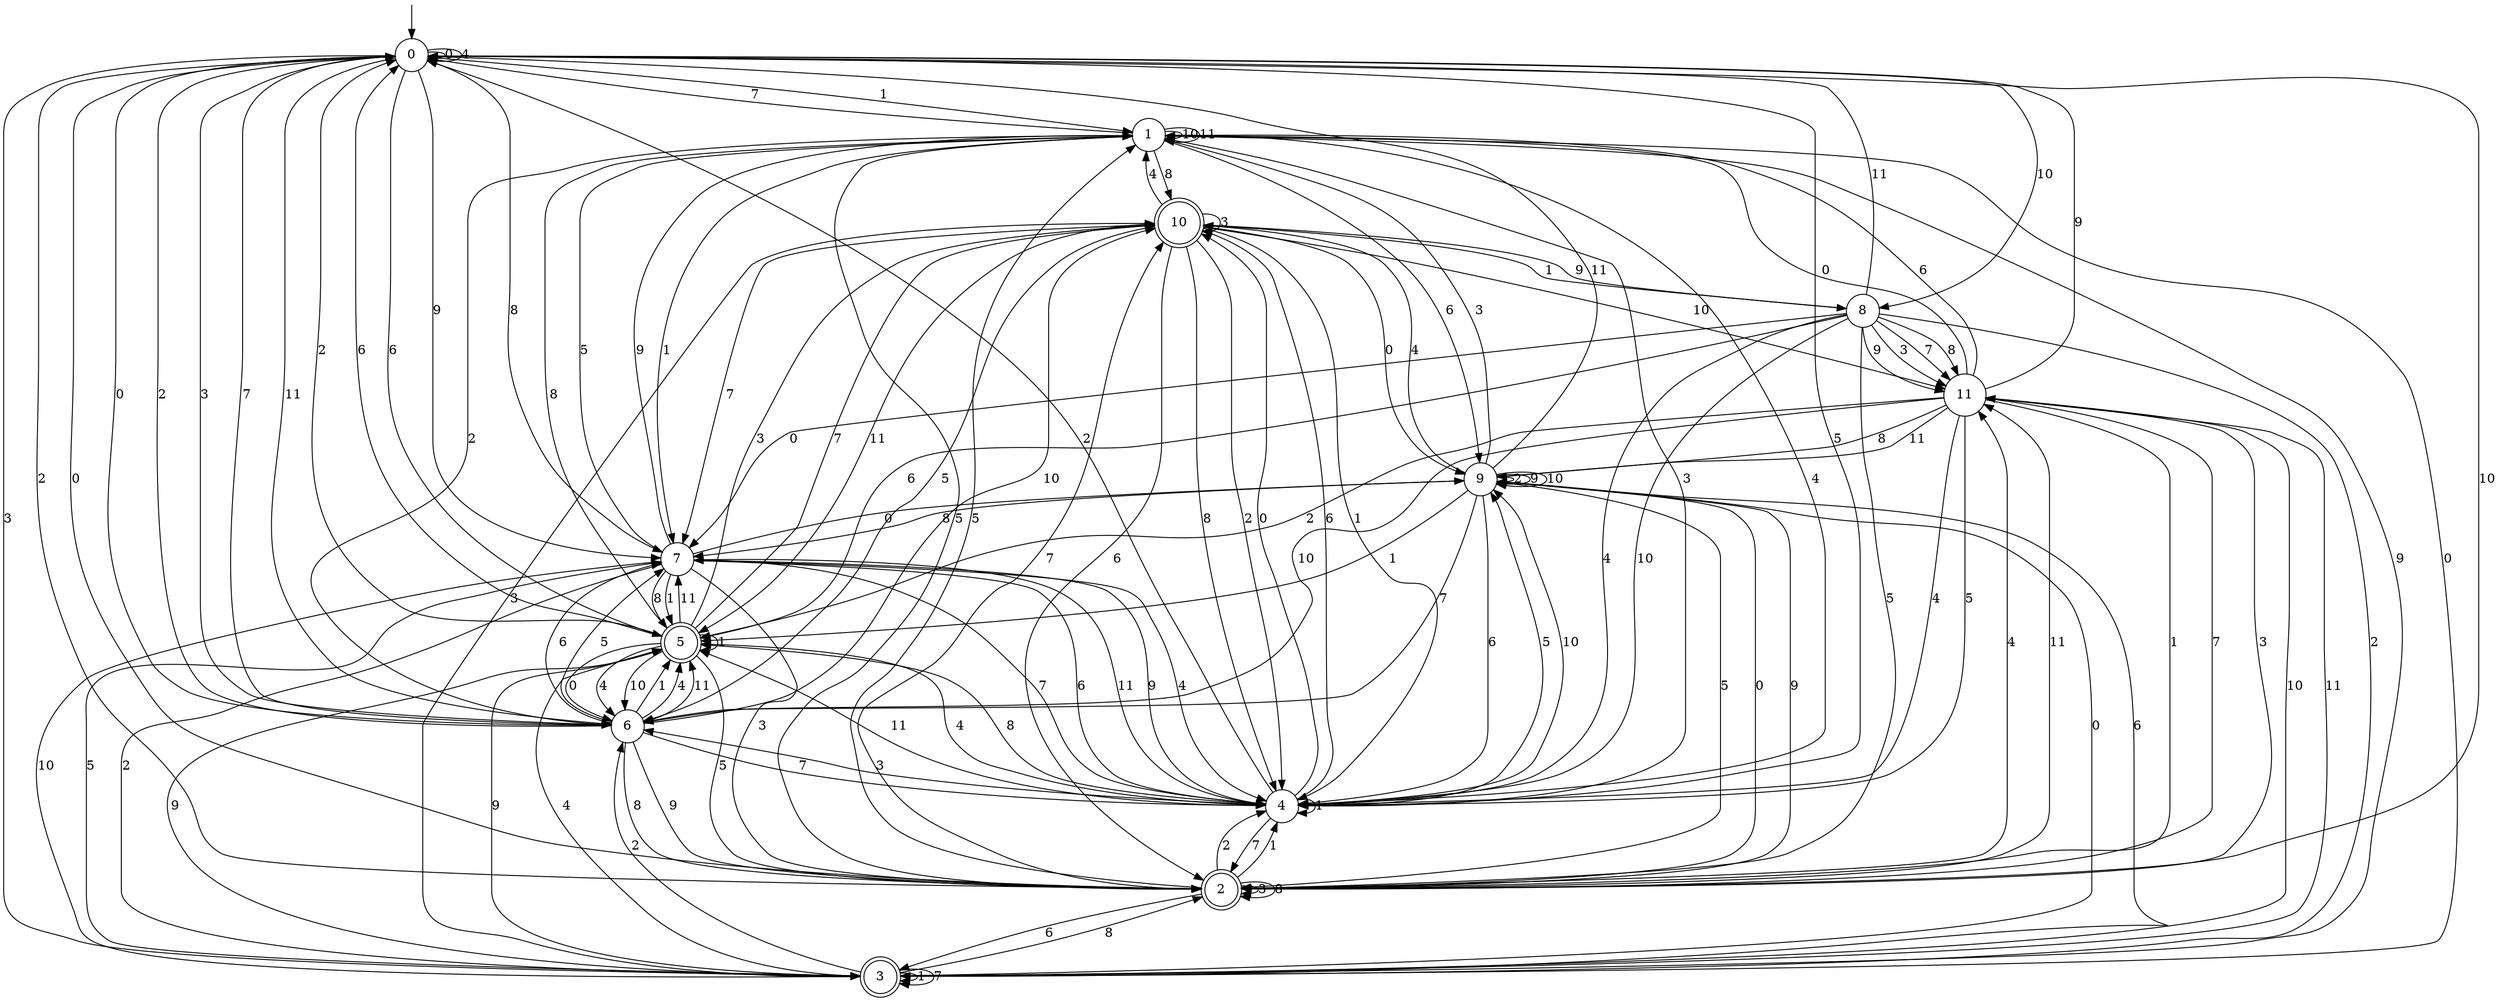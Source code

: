 digraph g {

	s0 [shape="circle" label="0"];
	s1 [shape="circle" label="1"];
	s2 [shape="doublecircle" label="2"];
	s3 [shape="doublecircle" label="3"];
	s4 [shape="circle" label="4"];
	s5 [shape="doublecircle" label="5"];
	s6 [shape="circle" label="6"];
	s7 [shape="circle" label="7"];
	s8 [shape="circle" label="8"];
	s9 [shape="circle" label="9"];
	s10 [shape="doublecircle" label="10"];
	s11 [shape="circle" label="11"];
	s0 -> s0 [label="0"];
	s0 -> s1 [label="1"];
	s0 -> s2 [label="2"];
	s0 -> s3 [label="3"];
	s0 -> s0 [label="4"];
	s0 -> s4 [label="5"];
	s0 -> s5 [label="6"];
	s0 -> s6 [label="7"];
	s0 -> s7 [label="8"];
	s0 -> s7 [label="9"];
	s0 -> s8 [label="10"];
	s0 -> s6 [label="11"];
	s1 -> s3 [label="0"];
	s1 -> s7 [label="1"];
	s1 -> s6 [label="2"];
	s1 -> s4 [label="3"];
	s1 -> s4 [label="4"];
	s1 -> s2 [label="5"];
	s1 -> s9 [label="6"];
	s1 -> s0 [label="7"];
	s1 -> s10 [label="8"];
	s1 -> s3 [label="9"];
	s1 -> s1 [label="10"];
	s1 -> s1 [label="11"];
	s2 -> s0 [label="0"];
	s2 -> s4 [label="1"];
	s2 -> s4 [label="2"];
	s2 -> s2 [label="3"];
	s2 -> s11 [label="4"];
	s2 -> s1 [label="5"];
	s2 -> s3 [label="6"];
	s2 -> s10 [label="7"];
	s2 -> s2 [label="8"];
	s2 -> s9 [label="9"];
	s2 -> s0 [label="10"];
	s2 -> s11 [label="11"];
	s3 -> s9 [label="0"];
	s3 -> s3 [label="1"];
	s3 -> s6 [label="2"];
	s3 -> s10 [label="3"];
	s3 -> s5 [label="4"];
	s3 -> s7 [label="5"];
	s3 -> s9 [label="6"];
	s3 -> s3 [label="7"];
	s3 -> s2 [label="8"];
	s3 -> s5 [label="9"];
	s3 -> s11 [label="10"];
	s3 -> s11 [label="11"];
	s4 -> s10 [label="0"];
	s4 -> s4 [label="1"];
	s4 -> s0 [label="2"];
	s4 -> s6 [label="3"];
	s4 -> s5 [label="4"];
	s4 -> s9 [label="5"];
	s4 -> s10 [label="6"];
	s4 -> s2 [label="7"];
	s4 -> s5 [label="8"];
	s4 -> s7 [label="9"];
	s4 -> s9 [label="10"];
	s4 -> s5 [label="11"];
	s5 -> s6 [label="0"];
	s5 -> s5 [label="1"];
	s5 -> s0 [label="2"];
	s5 -> s10 [label="3"];
	s5 -> s6 [label="4"];
	s5 -> s2 [label="5"];
	s5 -> s0 [label="6"];
	s5 -> s10 [label="7"];
	s5 -> s1 [label="8"];
	s5 -> s3 [label="9"];
	s5 -> s6 [label="10"];
	s5 -> s7 [label="11"];
	s6 -> s0 [label="0"];
	s6 -> s5 [label="1"];
	s6 -> s0 [label="2"];
	s6 -> s0 [label="3"];
	s6 -> s5 [label="4"];
	s6 -> s7 [label="5"];
	s6 -> s7 [label="6"];
	s6 -> s4 [label="7"];
	s6 -> s2 [label="8"];
	s6 -> s2 [label="9"];
	s6 -> s10 [label="10"];
	s6 -> s5 [label="11"];
	s7 -> s9 [label="0"];
	s7 -> s5 [label="1"];
	s7 -> s3 [label="2"];
	s7 -> s2 [label="3"];
	s7 -> s4 [label="4"];
	s7 -> s1 [label="5"];
	s7 -> s4 [label="6"];
	s7 -> s4 [label="7"];
	s7 -> s5 [label="8"];
	s7 -> s1 [label="9"];
	s7 -> s3 [label="10"];
	s7 -> s4 [label="11"];
	s8 -> s7 [label="0"];
	s8 -> s10 [label="1"];
	s8 -> s3 [label="2"];
	s8 -> s11 [label="3"];
	s8 -> s4 [label="4"];
	s8 -> s2 [label="5"];
	s8 -> s5 [label="6"];
	s8 -> s11 [label="7"];
	s8 -> s11 [label="8"];
	s8 -> s11 [label="9"];
	s8 -> s4 [label="10"];
	s8 -> s0 [label="11"];
	s9 -> s2 [label="0"];
	s9 -> s5 [label="1"];
	s9 -> s9 [label="2"];
	s9 -> s1 [label="3"];
	s9 -> s10 [label="4"];
	s9 -> s2 [label="5"];
	s9 -> s4 [label="6"];
	s9 -> s6 [label="7"];
	s9 -> s7 [label="8"];
	s9 -> s9 [label="9"];
	s9 -> s9 [label="10"];
	s9 -> s0 [label="11"];
	s10 -> s9 [label="0"];
	s10 -> s4 [label="1"];
	s10 -> s4 [label="2"];
	s10 -> s10 [label="3"];
	s10 -> s1 [label="4"];
	s10 -> s6 [label="5"];
	s10 -> s2 [label="6"];
	s10 -> s7 [label="7"];
	s10 -> s4 [label="8"];
	s10 -> s8 [label="9"];
	s10 -> s11 [label="10"];
	s10 -> s5 [label="11"];
	s11 -> s1 [label="0"];
	s11 -> s2 [label="1"];
	s11 -> s5 [label="2"];
	s11 -> s2 [label="3"];
	s11 -> s4 [label="4"];
	s11 -> s4 [label="5"];
	s11 -> s1 [label="6"];
	s11 -> s2 [label="7"];
	s11 -> s9 [label="8"];
	s11 -> s0 [label="9"];
	s11 -> s6 [label="10"];
	s11 -> s9 [label="11"];

__start0 [label="" shape="none" width="0" height="0"];
__start0 -> s0;

}
